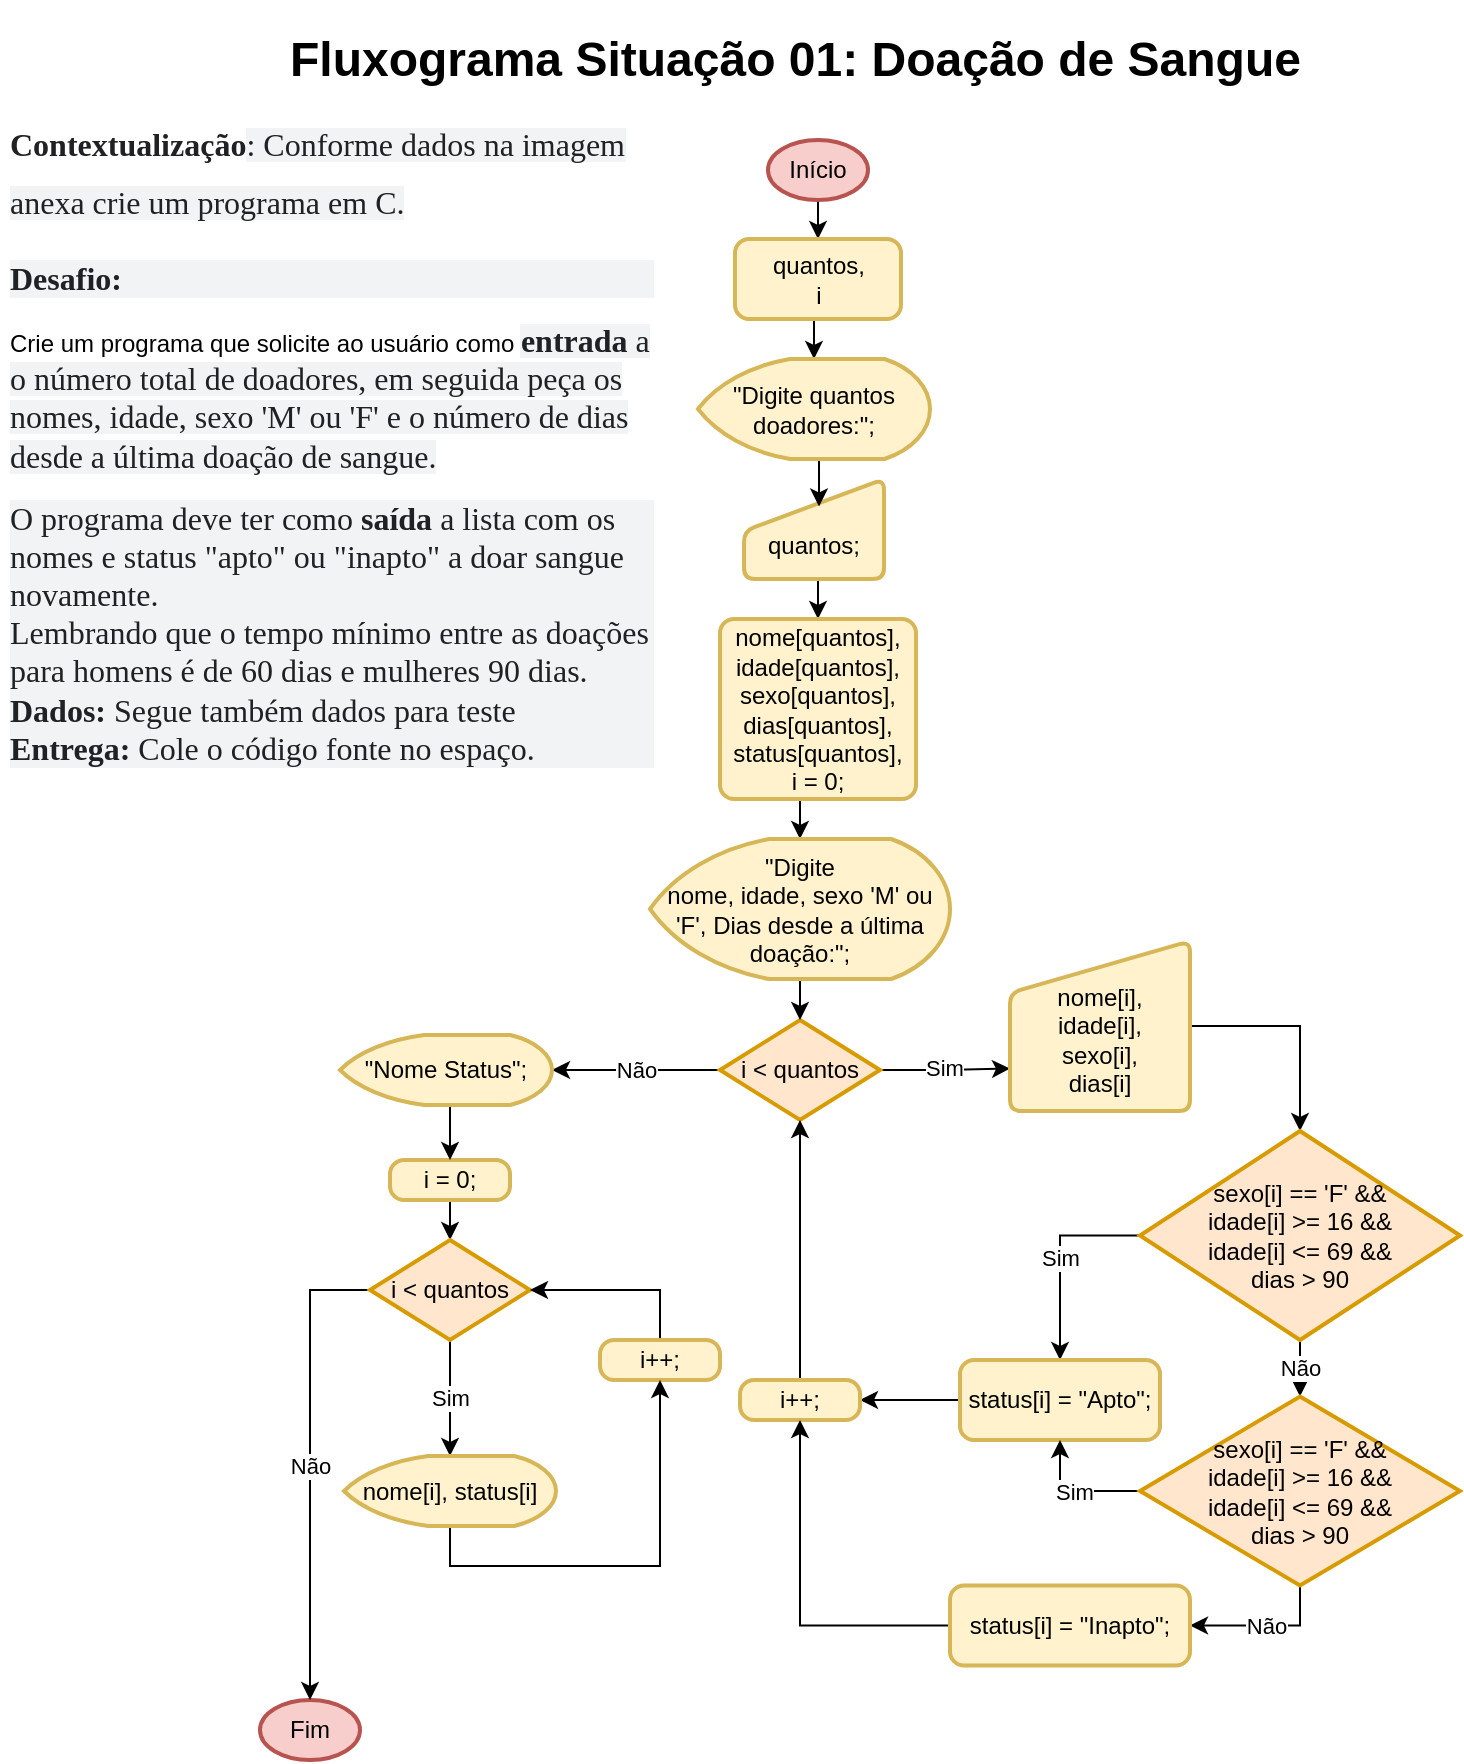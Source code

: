 <mxfile version="21.6.9" type="device">
  <diagram name="Página-1" id="Fl7Y9rt2XQGU6Q8YkaW1">
    <mxGraphModel dx="1434" dy="758" grid="1" gridSize="10" guides="1" tooltips="1" connect="1" arrows="1" fold="1" page="1" pageScale="1" pageWidth="827" pageHeight="1169" math="0" shadow="0">
      <root>
        <mxCell id="0" />
        <mxCell id="1" parent="0" />
        <mxCell id="3CR_INoyOTU6Y41YDeDa-1" value="&lt;h1&gt;&lt;b style=&quot;color: rgb(32, 33, 36); font-family: docs-Roboto; font-size: 16px;&quot;&gt;Contextualização&lt;/b&gt;&lt;span style=&quot;background-color: rgb(241, 243, 244); color: rgb(32, 33, 36); font-family: docs-Roboto; font-size: 16px; font-weight: normal;&quot;&gt;: Conforme dados na imagem anexa crie um programa em C.&lt;/span&gt;&lt;br&gt;&lt;/h1&gt;&lt;div style=&quot;color: rgb(32, 33, 36); font-family: docs-Roboto; font-size: 16px; background-color: rgb(241, 243, 244);&quot;&gt;&lt;b&gt;Desafio:&lt;/b&gt;&lt;/div&gt;&lt;p&gt;Crie um programa que solicite ao usuário como&amp;nbsp;&lt;b style=&quot;color: rgb(32, 33, 36); font-family: docs-Roboto; font-size: 16px; background-color: rgb(241, 243, 244);&quot;&gt;entrada&lt;/b&gt;&lt;span style=&quot;color: rgb(32, 33, 36); font-family: docs-Roboto; font-size: 16px; background-color: rgb(241, 243, 244);&quot;&gt;&amp;nbsp;a o número total de doadores, em seguida peça os nomes, idade, sexo &#39;M&#39; ou &#39;F&#39; e o número de dias desde a última doação de sangue.&lt;/span&gt;&lt;/p&gt;&lt;div style=&quot;color: rgb(32, 33, 36); font-family: docs-Roboto; font-size: 16px; background-color: rgb(241, 243, 244);&quot;&gt;O programa deve ter como&amp;nbsp;&lt;b&gt;saída&lt;/b&gt;&amp;nbsp;a lista com os nomes e status &quot;apto&quot; ou &quot;inapto&quot; a doar sangue novamente.&lt;/div&gt;&lt;div style=&quot;color: rgb(32, 33, 36); font-family: docs-Roboto; font-size: 16px; background-color: rgb(241, 243, 244);&quot;&gt;Lembrando que o tempo mínimo entre as doações para homens é de 60 dias e mulheres 90 dias.&lt;/div&gt;&lt;div style=&quot;color: rgb(32, 33, 36); font-family: docs-Roboto; font-size: 16px; background-color: rgb(241, 243, 244);&quot;&gt;&lt;b&gt;Dados:&lt;/b&gt;&amp;nbsp;Segue também dados para teste&lt;/div&gt;&lt;div style=&quot;color: rgb(32, 33, 36); font-family: docs-Roboto; font-size: 16px; background-color: rgb(241, 243, 244);&quot;&gt;&lt;b&gt;Entrega:&amp;nbsp;&lt;/b&gt;Cole o código fonte no espaço.&lt;/div&gt;" style="text;html=1;strokeColor=none;fillColor=none;spacing=5;spacingTop=-20;whiteSpace=wrap;overflow=hidden;rounded=0;" vertex="1" parent="1">
          <mxGeometry x="30" y="80" width="330" height="400" as="geometry" />
        </mxCell>
        <mxCell id="3CR_INoyOTU6Y41YDeDa-7" style="edgeStyle=orthogonalEdgeStyle;rounded=0;orthogonalLoop=1;jettySize=auto;html=1;exitX=0.5;exitY=1;exitDx=0;exitDy=0;entryX=0.5;entryY=0;entryDx=0;entryDy=0;entryPerimeter=0;fillColor=#fff2cc;strokeColor=#000000;" edge="1" parent="1" source="3CR_INoyOTU6Y41YDeDa-4" target="3CR_INoyOTU6Y41YDeDa-6">
          <mxGeometry relative="1" as="geometry" />
        </mxCell>
        <mxCell id="3CR_INoyOTU6Y41YDeDa-9" style="edgeStyle=orthogonalEdgeStyle;rounded=0;orthogonalLoop=1;jettySize=auto;html=1;exitX=0.5;exitY=1;exitDx=0;exitDy=0;exitPerimeter=0;entryX=0.5;entryY=0;entryDx=0;entryDy=0;" edge="1" parent="1" source="3CR_INoyOTU6Y41YDeDa-2" target="3CR_INoyOTU6Y41YDeDa-4">
          <mxGeometry relative="1" as="geometry" />
        </mxCell>
        <mxCell id="3CR_INoyOTU6Y41YDeDa-2" value="Início" style="strokeWidth=2;html=1;shape=mxgraph.flowchart.start_1;whiteSpace=wrap;fillColor=#f8cecc;strokeColor=#b85450;" vertex="1" parent="1">
          <mxGeometry x="414" y="100" width="50" height="30" as="geometry" />
        </mxCell>
        <mxCell id="3CR_INoyOTU6Y41YDeDa-3" value="Fim" style="strokeWidth=2;html=1;shape=mxgraph.flowchart.start_1;whiteSpace=wrap;fillColor=#f8cecc;strokeColor=#b85450;" vertex="1" parent="1">
          <mxGeometry x="160" y="880" width="50" height="30" as="geometry" />
        </mxCell>
        <mxCell id="3CR_INoyOTU6Y41YDeDa-4" value="quantos,&lt;br&gt;i" style="rounded=1;whiteSpace=wrap;html=1;absoluteArcSize=1;arcSize=14;strokeWidth=2;fillColor=#fff2cc;strokeColor=#d6b656;" vertex="1" parent="1">
          <mxGeometry x="397.5" y="149.5" width="83" height="40" as="geometry" />
        </mxCell>
        <mxCell id="3CR_INoyOTU6Y41YDeDa-11" style="edgeStyle=orthogonalEdgeStyle;rounded=0;orthogonalLoop=1;jettySize=auto;html=1;exitX=0.5;exitY=1;exitDx=0;exitDy=0;entryX=0.5;entryY=0;entryDx=0;entryDy=0;fillColor=#fff2cc;strokeColor=#000000;" edge="1" parent="1" source="3CR_INoyOTU6Y41YDeDa-5" target="3CR_INoyOTU6Y41YDeDa-10">
          <mxGeometry relative="1" as="geometry" />
        </mxCell>
        <mxCell id="3CR_INoyOTU6Y41YDeDa-5" value="&lt;br&gt;quantos;" style="html=1;strokeWidth=2;shape=manualInput;whiteSpace=wrap;rounded=1;size=26;arcSize=11;fillColor=#fff2cc;strokeColor=#d6b656;" vertex="1" parent="1">
          <mxGeometry x="402" y="269.5" width="70" height="50" as="geometry" />
        </mxCell>
        <mxCell id="3CR_INoyOTU6Y41YDeDa-8" style="edgeStyle=orthogonalEdgeStyle;rounded=0;orthogonalLoop=1;jettySize=auto;html=1;exitX=0.5;exitY=1;exitDx=0;exitDy=0;exitPerimeter=0;entryX=0.536;entryY=0.275;entryDx=0;entryDy=0;entryPerimeter=0;fillColor=#fff2cc;strokeColor=#000000;" edge="1" parent="1" source="3CR_INoyOTU6Y41YDeDa-6" target="3CR_INoyOTU6Y41YDeDa-5">
          <mxGeometry relative="1" as="geometry" />
        </mxCell>
        <mxCell id="3CR_INoyOTU6Y41YDeDa-6" value="&quot;Digite quantos doadores:&quot;;" style="strokeWidth=2;html=1;shape=mxgraph.flowchart.display;whiteSpace=wrap;fillColor=#fff2cc;strokeColor=#d6b656;" vertex="1" parent="1">
          <mxGeometry x="379" y="209.5" width="116" height="50" as="geometry" />
        </mxCell>
        <mxCell id="3CR_INoyOTU6Y41YDeDa-13" style="edgeStyle=orthogonalEdgeStyle;rounded=0;orthogonalLoop=1;jettySize=auto;html=1;exitX=0.5;exitY=1;exitDx=0;exitDy=0;entryX=0.5;entryY=0;entryDx=0;entryDy=0;entryPerimeter=0;fillColor=#fff2cc;strokeColor=#000000;" edge="1" parent="1" source="3CR_INoyOTU6Y41YDeDa-10" target="3CR_INoyOTU6Y41YDeDa-15">
          <mxGeometry relative="1" as="geometry" />
        </mxCell>
        <mxCell id="3CR_INoyOTU6Y41YDeDa-10" value="nome[quantos],&lt;br&gt;idade[quantos],&lt;br&gt;sexo[quantos],&lt;br&gt;dias[quantos],&lt;br&gt;status[quantos],&lt;br&gt;i = 0;&lt;br&gt;" style="rounded=1;whiteSpace=wrap;html=1;absoluteArcSize=1;arcSize=14;strokeWidth=2;fillColor=#fff2cc;strokeColor=#d6b656;" vertex="1" parent="1">
          <mxGeometry x="390" y="339.5" width="98" height="90" as="geometry" />
        </mxCell>
        <mxCell id="3CR_INoyOTU6Y41YDeDa-16" value="Sim" style="edgeStyle=orthogonalEdgeStyle;rounded=0;orthogonalLoop=1;jettySize=auto;html=1;exitX=1;exitY=0.5;exitDx=0;exitDy=0;exitPerimeter=0;entryX=0;entryY=0.75;entryDx=0;entryDy=0;" edge="1" parent="1" source="3CR_INoyOTU6Y41YDeDa-12" target="3CR_INoyOTU6Y41YDeDa-14">
          <mxGeometry relative="1" as="geometry" />
        </mxCell>
        <mxCell id="3CR_INoyOTU6Y41YDeDa-35" value="Não" style="edgeStyle=orthogonalEdgeStyle;rounded=0;orthogonalLoop=1;jettySize=auto;html=1;exitX=0;exitY=0.5;exitDx=0;exitDy=0;exitPerimeter=0;entryX=1;entryY=0.5;entryDx=0;entryDy=0;entryPerimeter=0;" edge="1" parent="1" source="3CR_INoyOTU6Y41YDeDa-12" target="3CR_INoyOTU6Y41YDeDa-39">
          <mxGeometry relative="1" as="geometry" />
        </mxCell>
        <mxCell id="3CR_INoyOTU6Y41YDeDa-12" value="i &amp;lt; quantos" style="strokeWidth=2;html=1;shape=mxgraph.flowchart.decision;whiteSpace=wrap;fillColor=#ffe6cc;strokeColor=#d79b00;" vertex="1" parent="1">
          <mxGeometry x="390" y="540" width="80" height="50" as="geometry" />
        </mxCell>
        <mxCell id="3CR_INoyOTU6Y41YDeDa-19" style="edgeStyle=orthogonalEdgeStyle;rounded=0;orthogonalLoop=1;jettySize=auto;html=1;exitX=1;exitY=0.5;exitDx=0;exitDy=0;entryX=0.5;entryY=0;entryDx=0;entryDy=0;entryPerimeter=0;" edge="1" parent="1" source="3CR_INoyOTU6Y41YDeDa-14" target="3CR_INoyOTU6Y41YDeDa-18">
          <mxGeometry relative="1" as="geometry" />
        </mxCell>
        <mxCell id="3CR_INoyOTU6Y41YDeDa-14" value="&lt;br&gt;nome[i],&lt;br&gt;idade[i],&lt;br&gt;sexo[i],&lt;br&gt;dias[i]" style="html=1;strokeWidth=2;shape=manualInput;whiteSpace=wrap;rounded=1;size=26;arcSize=11;fillColor=#fff2cc;strokeColor=#d6b656;" vertex="1" parent="1">
          <mxGeometry x="535" y="500.5" width="90" height="85" as="geometry" />
        </mxCell>
        <mxCell id="3CR_INoyOTU6Y41YDeDa-17" style="edgeStyle=orthogonalEdgeStyle;rounded=0;orthogonalLoop=1;jettySize=auto;html=1;exitX=0.5;exitY=1;exitDx=0;exitDy=0;exitPerimeter=0;entryX=0.5;entryY=0;entryDx=0;entryDy=0;entryPerimeter=0;" edge="1" parent="1" source="3CR_INoyOTU6Y41YDeDa-15" target="3CR_INoyOTU6Y41YDeDa-12">
          <mxGeometry relative="1" as="geometry" />
        </mxCell>
        <mxCell id="3CR_INoyOTU6Y41YDeDa-15" value="&quot;Digite&lt;br&gt;nome, idade, sexo &#39;M&#39; ou &#39;F&#39;, Dias desde a última doação:&quot;;" style="strokeWidth=2;html=1;shape=mxgraph.flowchart.display;whiteSpace=wrap;fillColor=#fff2cc;strokeColor=#d6b656;" vertex="1" parent="1">
          <mxGeometry x="355" y="449.5" width="150" height="70" as="geometry" />
        </mxCell>
        <mxCell id="3CR_INoyOTU6Y41YDeDa-23" value="Não" style="edgeStyle=orthogonalEdgeStyle;rounded=0;orthogonalLoop=1;jettySize=auto;html=1;exitX=0.5;exitY=1;exitDx=0;exitDy=0;exitPerimeter=0;entryX=0.5;entryY=0;entryDx=0;entryDy=0;entryPerimeter=0;" edge="1" parent="1" source="3CR_INoyOTU6Y41YDeDa-18" target="3CR_INoyOTU6Y41YDeDa-22">
          <mxGeometry relative="1" as="geometry" />
        </mxCell>
        <mxCell id="3CR_INoyOTU6Y41YDeDa-24" value="Sim" style="edgeStyle=orthogonalEdgeStyle;rounded=0;orthogonalLoop=1;jettySize=auto;html=1;exitX=0;exitY=0.5;exitDx=0;exitDy=0;exitPerimeter=0;entryX=0.5;entryY=0;entryDx=0;entryDy=0;" edge="1" parent="1" source="3CR_INoyOTU6Y41YDeDa-18" target="3CR_INoyOTU6Y41YDeDa-21">
          <mxGeometry relative="1" as="geometry" />
        </mxCell>
        <mxCell id="3CR_INoyOTU6Y41YDeDa-18" value="sexo[i] == &#39;F&#39; &amp;amp;&amp;amp;&lt;br&gt;idade[i] &amp;gt;= 16 &amp;amp;&amp;amp;&lt;br&gt;idade[i] &amp;lt;= 69 &amp;amp;&amp;amp;&lt;br&gt;dias &amp;gt; 90" style="strokeWidth=2;html=1;shape=mxgraph.flowchart.decision;whiteSpace=wrap;fillColor=#ffe6cc;strokeColor=#d79b00;" vertex="1" parent="1">
          <mxGeometry x="600" y="595.5" width="160" height="104.5" as="geometry" />
        </mxCell>
        <mxCell id="3CR_INoyOTU6Y41YDeDa-27" style="edgeStyle=orthogonalEdgeStyle;rounded=0;orthogonalLoop=1;jettySize=auto;html=1;exitX=0;exitY=0.5;exitDx=0;exitDy=0;entryX=1;entryY=0.5;entryDx=0;entryDy=0;" edge="1" parent="1" source="3CR_INoyOTU6Y41YDeDa-21" target="3CR_INoyOTU6Y41YDeDa-28">
          <mxGeometry relative="1" as="geometry">
            <mxPoint x="520.0" y="609.759" as="targetPoint" />
          </mxGeometry>
        </mxCell>
        <mxCell id="3CR_INoyOTU6Y41YDeDa-21" value="status[i] = &quot;Apto&quot;;" style="rounded=1;whiteSpace=wrap;html=1;absoluteArcSize=1;arcSize=14;strokeWidth=2;fillColor=#fff2cc;strokeColor=#d6b656;" vertex="1" parent="1">
          <mxGeometry x="510" y="710" width="100" height="40" as="geometry" />
        </mxCell>
        <mxCell id="3CR_INoyOTU6Y41YDeDa-26" value="Sim" style="edgeStyle=orthogonalEdgeStyle;rounded=0;orthogonalLoop=1;jettySize=auto;html=1;exitX=0;exitY=0.5;exitDx=0;exitDy=0;exitPerimeter=0;entryX=0.5;entryY=1;entryDx=0;entryDy=0;" edge="1" parent="1" source="3CR_INoyOTU6Y41YDeDa-22" target="3CR_INoyOTU6Y41YDeDa-21">
          <mxGeometry relative="1" as="geometry" />
        </mxCell>
        <mxCell id="3CR_INoyOTU6Y41YDeDa-31" value="Não" style="edgeStyle=orthogonalEdgeStyle;rounded=0;orthogonalLoop=1;jettySize=auto;html=1;exitX=0.5;exitY=1;exitDx=0;exitDy=0;exitPerimeter=0;entryX=1;entryY=0.5;entryDx=0;entryDy=0;" edge="1" parent="1" source="3CR_INoyOTU6Y41YDeDa-22" target="3CR_INoyOTU6Y41YDeDa-29">
          <mxGeometry relative="1" as="geometry" />
        </mxCell>
        <mxCell id="3CR_INoyOTU6Y41YDeDa-22" value="sexo[i] == &#39;F&#39; &amp;amp;&amp;amp;&lt;br&gt;idade[i] &amp;gt;= 16 &amp;amp;&amp;amp;&lt;br&gt;idade[i] &amp;lt;= 69 &amp;amp;&amp;amp;&lt;br&gt;dias &amp;gt; 90" style="strokeWidth=2;html=1;shape=mxgraph.flowchart.decision;whiteSpace=wrap;fillColor=#ffe6cc;strokeColor=#d79b00;" vertex="1" parent="1">
          <mxGeometry x="600" y="728.25" width="160" height="94.5" as="geometry" />
        </mxCell>
        <mxCell id="3CR_INoyOTU6Y41YDeDa-33" style="edgeStyle=orthogonalEdgeStyle;rounded=0;orthogonalLoop=1;jettySize=auto;html=1;entryX=0.5;entryY=1;entryDx=0;entryDy=0;entryPerimeter=0;exitX=0.5;exitY=0;exitDx=0;exitDy=0;" edge="1" parent="1" source="3CR_INoyOTU6Y41YDeDa-28" target="3CR_INoyOTU6Y41YDeDa-12">
          <mxGeometry relative="1" as="geometry">
            <mxPoint x="430" y="640" as="sourcePoint" />
          </mxGeometry>
        </mxCell>
        <mxCell id="3CR_INoyOTU6Y41YDeDa-28" value="i++;" style="rounded=1;whiteSpace=wrap;html=1;absoluteArcSize=1;arcSize=14;strokeWidth=2;fillColor=#fff2cc;strokeColor=#d6b656;" vertex="1" parent="1">
          <mxGeometry x="400" y="720" width="60" height="20" as="geometry" />
        </mxCell>
        <mxCell id="3CR_INoyOTU6Y41YDeDa-32" style="edgeStyle=orthogonalEdgeStyle;rounded=0;orthogonalLoop=1;jettySize=auto;html=1;exitX=0;exitY=0.5;exitDx=0;exitDy=0;entryX=0.5;entryY=1;entryDx=0;entryDy=0;" edge="1" parent="1" source="3CR_INoyOTU6Y41YDeDa-29" target="3CR_INoyOTU6Y41YDeDa-28">
          <mxGeometry relative="1" as="geometry" />
        </mxCell>
        <mxCell id="3CR_INoyOTU6Y41YDeDa-29" value="status[i] = &quot;Inapto&quot;;" style="rounded=1;whiteSpace=wrap;html=1;absoluteArcSize=1;arcSize=14;strokeWidth=2;fillColor=#fff2cc;strokeColor=#d6b656;" vertex="1" parent="1">
          <mxGeometry x="505" y="822.75" width="120" height="40" as="geometry" />
        </mxCell>
        <mxCell id="3CR_INoyOTU6Y41YDeDa-37" style="edgeStyle=orthogonalEdgeStyle;rounded=0;orthogonalLoop=1;jettySize=auto;html=1;exitX=0.5;exitY=1;exitDx=0;exitDy=0;entryX=0.5;entryY=0;entryDx=0;entryDy=0;entryPerimeter=0;" edge="1" parent="1" source="3CR_INoyOTU6Y41YDeDa-34" target="3CR_INoyOTU6Y41YDeDa-36">
          <mxGeometry relative="1" as="geometry" />
        </mxCell>
        <mxCell id="3CR_INoyOTU6Y41YDeDa-34" value="i = 0;" style="rounded=1;whiteSpace=wrap;html=1;absoluteArcSize=1;arcSize=14;strokeWidth=2;fillColor=#fff2cc;strokeColor=#d6b656;" vertex="1" parent="1">
          <mxGeometry x="225" y="610" width="60" height="20" as="geometry" />
        </mxCell>
        <mxCell id="3CR_INoyOTU6Y41YDeDa-42" value="Sim" style="edgeStyle=orthogonalEdgeStyle;rounded=0;orthogonalLoop=1;jettySize=auto;html=1;exitX=0.5;exitY=1;exitDx=0;exitDy=0;exitPerimeter=0;entryX=0.5;entryY=0;entryDx=0;entryDy=0;entryPerimeter=0;" edge="1" parent="1" source="3CR_INoyOTU6Y41YDeDa-36" target="3CR_INoyOTU6Y41YDeDa-41">
          <mxGeometry relative="1" as="geometry" />
        </mxCell>
        <mxCell id="3CR_INoyOTU6Y41YDeDa-45" value="Não" style="edgeStyle=orthogonalEdgeStyle;rounded=0;orthogonalLoop=1;jettySize=auto;html=1;exitX=0;exitY=0.5;exitDx=0;exitDy=0;exitPerimeter=0;entryX=0.5;entryY=0;entryDx=0;entryDy=0;entryPerimeter=0;" edge="1" parent="1" source="3CR_INoyOTU6Y41YDeDa-36" target="3CR_INoyOTU6Y41YDeDa-3">
          <mxGeometry relative="1" as="geometry" />
        </mxCell>
        <mxCell id="3CR_INoyOTU6Y41YDeDa-36" value="i &amp;lt; quantos" style="strokeWidth=2;html=1;shape=mxgraph.flowchart.decision;whiteSpace=wrap;fillColor=#ffe6cc;strokeColor=#d79b00;" vertex="1" parent="1">
          <mxGeometry x="215" y="650" width="80" height="50" as="geometry" />
        </mxCell>
        <mxCell id="3CR_INoyOTU6Y41YDeDa-44" style="edgeStyle=orthogonalEdgeStyle;rounded=0;orthogonalLoop=1;jettySize=auto;html=1;exitX=0.5;exitY=0;exitDx=0;exitDy=0;entryX=1;entryY=0.5;entryDx=0;entryDy=0;entryPerimeter=0;" edge="1" parent="1" source="3CR_INoyOTU6Y41YDeDa-38" target="3CR_INoyOTU6Y41YDeDa-36">
          <mxGeometry relative="1" as="geometry" />
        </mxCell>
        <mxCell id="3CR_INoyOTU6Y41YDeDa-38" value="i++;" style="rounded=1;whiteSpace=wrap;html=1;absoluteArcSize=1;arcSize=14;strokeWidth=2;fillColor=#fff2cc;strokeColor=#d6b656;" vertex="1" parent="1">
          <mxGeometry x="330" y="700" width="60" height="20" as="geometry" />
        </mxCell>
        <mxCell id="3CR_INoyOTU6Y41YDeDa-40" style="edgeStyle=orthogonalEdgeStyle;rounded=0;orthogonalLoop=1;jettySize=auto;html=1;exitX=0.554;exitY=1.01;exitDx=0;exitDy=0;exitPerimeter=0;entryX=0.5;entryY=0;entryDx=0;entryDy=0;" edge="1" parent="1" source="3CR_INoyOTU6Y41YDeDa-39" target="3CR_INoyOTU6Y41YDeDa-34">
          <mxGeometry relative="1" as="geometry" />
        </mxCell>
        <mxCell id="3CR_INoyOTU6Y41YDeDa-39" value="&quot;Nome Status&quot;;" style="strokeWidth=2;html=1;shape=mxgraph.flowchart.display;whiteSpace=wrap;fillColor=#fff2cc;strokeColor=#d6b656;" vertex="1" parent="1">
          <mxGeometry x="200" y="547.5" width="106" height="35" as="geometry" />
        </mxCell>
        <mxCell id="3CR_INoyOTU6Y41YDeDa-43" style="edgeStyle=orthogonalEdgeStyle;rounded=0;orthogonalLoop=1;jettySize=auto;html=1;exitX=0.5;exitY=1;exitDx=0;exitDy=0;exitPerimeter=0;entryX=0.5;entryY=1;entryDx=0;entryDy=0;" edge="1" parent="1" source="3CR_INoyOTU6Y41YDeDa-41" target="3CR_INoyOTU6Y41YDeDa-38">
          <mxGeometry relative="1" as="geometry" />
        </mxCell>
        <mxCell id="3CR_INoyOTU6Y41YDeDa-41" value="nome[i], status[i]" style="strokeWidth=2;html=1;shape=mxgraph.flowchart.display;whiteSpace=wrap;fillColor=#fff2cc;strokeColor=#d6b656;" vertex="1" parent="1">
          <mxGeometry x="202" y="758" width="106" height="35" as="geometry" />
        </mxCell>
        <mxCell id="3CR_INoyOTU6Y41YDeDa-46" value="&lt;h1&gt;Fluxograma Situação 01: Doação de Sangue&lt;/h1&gt;" style="text;html=1;strokeColor=none;fillColor=none;spacing=5;spacingTop=-20;whiteSpace=wrap;overflow=hidden;rounded=0;" vertex="1" parent="1">
          <mxGeometry x="170" y="40" width="540" height="40" as="geometry" />
        </mxCell>
      </root>
    </mxGraphModel>
  </diagram>
</mxfile>
